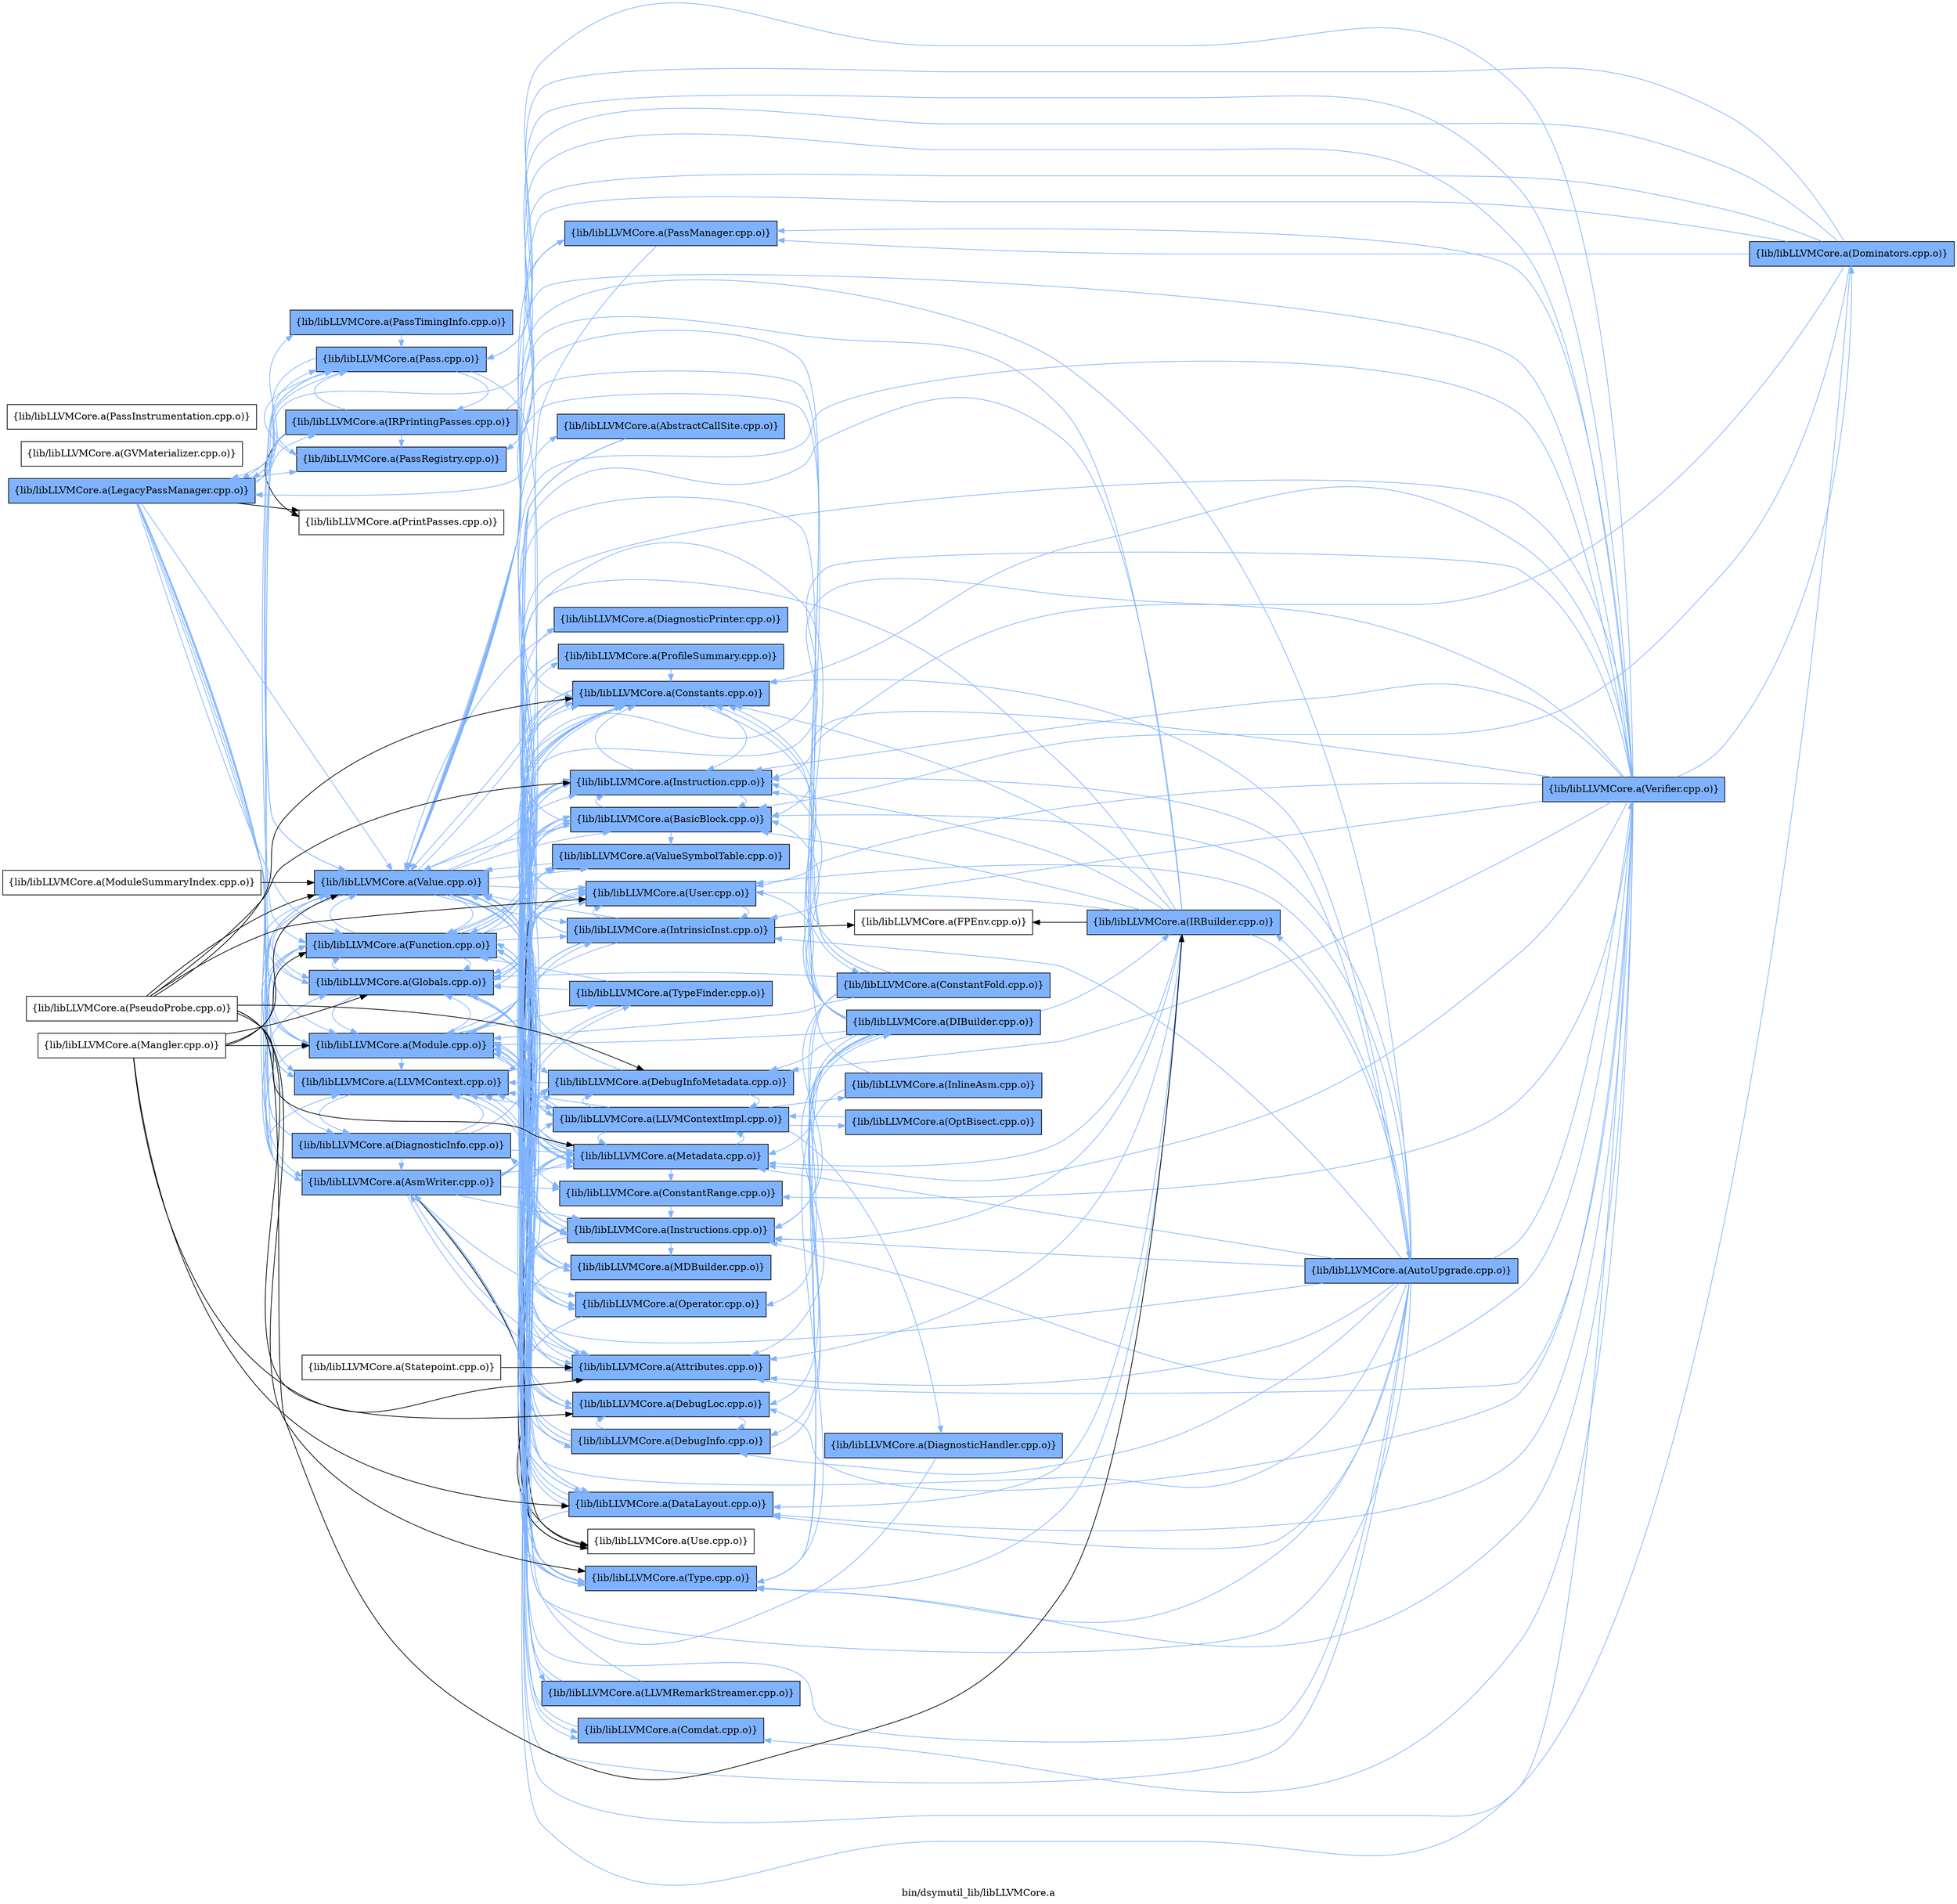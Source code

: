 digraph "bin/dsymutil_lib/libLLVMCore.a" {
	label="bin/dsymutil_lib/libLLVMCore.a";
	rankdir=LR;
	{ rank=same; Node0x562b7e0edd38;  }
	{ rank=same; Node0x562b7e0ecc58; Node0x562b7e0ee378; Node0x562b7e0ea7c8; Node0x562b7e0eca78; Node0x562b7e0f2e28; Node0x562b7e0eb8a8; Node0x562b7e0f1c08; Node0x562b7e0f8828; Node0x562b7e0f6348; Node0x562b7e0f7c48; Node0x562b7e0f7ec8; Node0x562b7e0f1618;  }
	{ rank=same; Node0x562b7e0ebf38; Node0x562b7e0eba88; Node0x562b7e0ea908; Node0x562b7e0ef3b8; Node0x562b7e0eeb98; Node0x562b7e0ed478; Node0x562b7e0f4098; Node0x562b7e0eaa48; Node0x562b7e0eac28; Node0x562b7e0f1898; Node0x562b7e0f7018; Node0x562b7e0f8968; Node0x562b7e0f0178; Node0x562b7e0efea8; Node0x562b7e0efb38; Node0x562b7e0eef58; Node0x562b7e0f41d8; Node0x562b7e0ede28; Node0x562b7e0ee008; Node0x562b7e0f2888; Node0x562b7e0f5268; Node0x562b7e0ebee8; Node0x562b7e0ec118; Node0x562b7e0eced8; Node0x562b7e0f7658; Node0x562b7e0ed6a8;  }
	{ rank=same; Node0x562b7e0ef188; Node0x562b7e0f2c48; Node0x562b7e0f3878; Node0x562b7e0ece88; Node0x562b7e0f9638; Node0x562b7e0edab8;  }
	{ rank=same; Node0x562b7e0ebe98;  }
	{ rank=same; Node0x562b7e0ec208;  }
	{ rank=same; Node0x562b7e0f2b58;  }

	Node0x562b7e0edd38 [shape=record,shape=box,group=1,style=filled,fillcolor="0.600000 0.5 1",label="{lib/libLLVMCore.a(LegacyPassManager.cpp.o)}"];
	Node0x562b7e0edd38 -> Node0x562b7e0ecc58[color="0.600000 0.5 1"];
	Node0x562b7e0edd38 -> Node0x562b7e0ee378[color="0.600000 0.5 1"];
	Node0x562b7e0edd38 -> Node0x562b7e0ea7c8[color="0.600000 0.5 1"];
	Node0x562b7e0edd38 -> Node0x562b7e0eca78[color="0.600000 0.5 1"];
	Node0x562b7e0edd38 -> Node0x562b7e0f2e28[color="0.600000 0.5 1"];
	Node0x562b7e0edd38 -> Node0x562b7e0eb8a8[color="0.600000 0.5 1"];
	Node0x562b7e0edd38 -> Node0x562b7e0f1c08[color="0.600000 0.5 1"];
	Node0x562b7e0edd38 -> Node0x562b7e0f8828[color="0.600000 0.5 1"];
	Node0x562b7e0edd38 -> Node0x562b7e0f6348[color="0.600000 0.5 1"];
	Node0x562b7e0edd38 -> Node0x562b7e0f7c48[color="0.600000 0.5 1"];
	Node0x562b7e0edd38 -> Node0x562b7e0f7ec8;
	Node0x562b7e0edd38 -> Node0x562b7e0f1618[color="0.600000 0.5 1"];
	Node0x562b7e0f1c08 [shape=record,shape=box,group=1,style=filled,fillcolor="0.600000 0.5 1",label="{lib/libLLVMCore.a(Module.cpp.o)}"];
	Node0x562b7e0f1c08 -> Node0x562b7e0ea908[color="0.600000 0.5 1"];
	Node0x562b7e0f1c08 -> Node0x562b7e0eeb98[color="0.600000 0.5 1"];
	Node0x562b7e0f1c08 -> Node0x562b7e0ede28[color="0.600000 0.5 1"];
	Node0x562b7e0f1c08 -> Node0x562b7e0ea7c8[color="0.600000 0.5 1"];
	Node0x562b7e0f1c08 -> Node0x562b7e0eca78[color="0.600000 0.5 1"];
	Node0x562b7e0f1c08 -> Node0x562b7e0eb8a8[color="0.600000 0.5 1"];
	Node0x562b7e0f1c08 -> Node0x562b7e0f1898[color="0.600000 0.5 1"];
	Node0x562b7e0f1c08 -> Node0x562b7e0f7658[color="0.600000 0.5 1"];
	Node0x562b7e0f1c08 -> Node0x562b7e0f8968[color="0.600000 0.5 1"];
	Node0x562b7e0f1c08 -> Node0x562b7e0f0178[color="0.600000 0.5 1"];
	Node0x562b7e0f1c08 -> Node0x562b7e0efb38[color="0.600000 0.5 1"];
	Node0x562b7e0f1c08 -> Node0x562b7e0f1618[color="0.600000 0.5 1"];
	Node0x562b7e0f1c08 -> Node0x562b7e0f2888[color="0.600000 0.5 1"];
	Node0x562b7e0f8828 [shape=record,shape=box,group=1,style=filled,fillcolor="0.600000 0.5 1",label="{lib/libLLVMCore.a(Pass.cpp.o)}"];
	Node0x562b7e0f8828 -> Node0x562b7e0ebf38[color="0.600000 0.5 1"];
	Node0x562b7e0f8828 -> Node0x562b7e0ea7c8[color="0.600000 0.5 1"];
	Node0x562b7e0f8828 -> Node0x562b7e0f2e28[color="0.600000 0.5 1"];
	Node0x562b7e0f8828 -> Node0x562b7e0eb8a8[color="0.600000 0.5 1"];
	Node0x562b7e0f8828 -> Node0x562b7e0edd38[color="0.600000 0.5 1"];
	Node0x562b7e0f8828 -> Node0x562b7e0f6348[color="0.600000 0.5 1"];
	Node0x562b7e0f8828 -> Node0x562b7e0f1618[color="0.600000 0.5 1"];
	Node0x562b7e0f1618 [shape=record,shape=box,group=1,style=filled,fillcolor="0.600000 0.5 1",label="{lib/libLLVMCore.a(Value.cpp.o)}"];
	Node0x562b7e0f1618 -> Node0x562b7e0ebf38[color="0.600000 0.5 1"];
	Node0x562b7e0f1618 -> Node0x562b7e0eba88[color="0.600000 0.5 1"];
	Node0x562b7e0f1618 -> Node0x562b7e0eeb98[color="0.600000 0.5 1"];
	Node0x562b7e0f1618 -> Node0x562b7e0ede28[color="0.600000 0.5 1"];
	Node0x562b7e0f1618 -> Node0x562b7e0ed6a8[color="0.600000 0.5 1"];
	Node0x562b7e0f1618 -> Node0x562b7e0ea7c8[color="0.600000 0.5 1"];
	Node0x562b7e0f1618 -> Node0x562b7e0eca78[color="0.600000 0.5 1"];
	Node0x562b7e0f1618 -> Node0x562b7e0f4098[color="0.600000 0.5 1"];
	Node0x562b7e0f1618 -> Node0x562b7e0eaa48[color="0.600000 0.5 1"];
	Node0x562b7e0f1618 -> Node0x562b7e0eac28[color="0.600000 0.5 1"];
	Node0x562b7e0f1618 -> Node0x562b7e0eb8a8[color="0.600000 0.5 1"];
	Node0x562b7e0f1618 -> Node0x562b7e0ec118[color="0.600000 0.5 1"];
	Node0x562b7e0f1618 -> Node0x562b7e0f1898[color="0.600000 0.5 1"];
	Node0x562b7e0f1618 -> Node0x562b7e0f7018[color="0.600000 0.5 1"];
	Node0x562b7e0f1618 -> Node0x562b7e0f8968[color="0.600000 0.5 1"];
	Node0x562b7e0f1618 -> Node0x562b7e0efea8;
	Node0x562b7e0f1618 -> Node0x562b7e0efb38[color="0.600000 0.5 1"];
	Node0x562b7e0f1618 -> Node0x562b7e0f2888[color="0.600000 0.5 1"];
	Node0x562b7e0ebf38 [shape=record,shape=box,group=1,style=filled,fillcolor="0.600000 0.5 1",label="{lib/libLLVMCore.a(Attributes.cpp.o)}"];
	Node0x562b7e0ebf38 -> Node0x562b7e0ecc58[color="0.600000 0.5 1"];
	Node0x562b7e0ebf38 -> Node0x562b7e0ea7c8[color="0.600000 0.5 1"];
	Node0x562b7e0eeb98 [shape=record,shape=box,group=1,style=filled,fillcolor="0.600000 0.5 1",label="{lib/libLLVMCore.a(Constants.cpp.o)}"];
	Node0x562b7e0eeb98 -> Node0x562b7e0ef188[color="0.600000 0.5 1"];
	Node0x562b7e0eeb98 -> Node0x562b7e0ea7c8[color="0.600000 0.5 1"];
	Node0x562b7e0eeb98 -> Node0x562b7e0eca78[color="0.600000 0.5 1"];
	Node0x562b7e0eeb98 -> Node0x562b7e0f4098[color="0.600000 0.5 1"];
	Node0x562b7e0eeb98 -> Node0x562b7e0eaa48[color="0.600000 0.5 1"];
	Node0x562b7e0eeb98 -> Node0x562b7e0f7018[color="0.600000 0.5 1"];
	Node0x562b7e0eeb98 -> Node0x562b7e0f8968[color="0.600000 0.5 1"];
	Node0x562b7e0eeb98 -> Node0x562b7e0efb38[color="0.600000 0.5 1"];
	Node0x562b7e0eeb98 -> Node0x562b7e0f1618[color="0.600000 0.5 1"];
	Node0x562b7e0ef8b8 [shape=record,shape=box,group=0,label="{lib/libLLVMCore.a(Mangler.cpp.o)}"];
	Node0x562b7e0ef8b8 -> Node0x562b7e0ebf38;
	Node0x562b7e0ef8b8 -> Node0x562b7e0ede28;
	Node0x562b7e0ef8b8 -> Node0x562b7e0ea7c8;
	Node0x562b7e0ef8b8 -> Node0x562b7e0eca78;
	Node0x562b7e0ef8b8 -> Node0x562b7e0f1c08;
	Node0x562b7e0ef8b8 -> Node0x562b7e0f1618;
	Node0x562b7e0f1898 [shape=record,shape=box,group=1,style=filled,fillcolor="0.600000 0.5 1",label="{lib/libLLVMCore.a(Metadata.cpp.o)}"];
	Node0x562b7e0f1898 -> Node0x562b7e0ef3b8[color="0.600000 0.5 1"];
	Node0x562b7e0f1898 -> Node0x562b7e0eeb98[color="0.600000 0.5 1"];
	Node0x562b7e0f1898 -> Node0x562b7e0ed478[color="0.600000 0.5 1"];
	Node0x562b7e0f1898 -> Node0x562b7e0eef58[color="0.600000 0.5 1"];
	Node0x562b7e0f1898 -> Node0x562b7e0eb8a8[color="0.600000 0.5 1"];
	Node0x562b7e0f1898 -> Node0x562b7e0ec118[color="0.600000 0.5 1"];
	Node0x562b7e0f1898 -> Node0x562b7e0ee008[color="0.600000 0.5 1"];
	Node0x562b7e0f1898 -> Node0x562b7e0f1c08[color="0.600000 0.5 1"];
	Node0x562b7e0f1898 -> Node0x562b7e0f8968[color="0.600000 0.5 1"];
	Node0x562b7e0f1898 -> Node0x562b7e0f1618[color="0.600000 0.5 1"];
	Node0x562b7e0ede28 [shape=record,shape=box,group=1,style=filled,fillcolor="0.600000 0.5 1",label="{lib/libLLVMCore.a(DataLayout.cpp.o)}"];
	Node0x562b7e0ede28 -> Node0x562b7e0eca78[color="0.600000 0.5 1"];
	Node0x562b7e0ede28 -> Node0x562b7e0f1c08[color="0.600000 0.5 1"];
	Node0x562b7e0ede28 -> Node0x562b7e0f8968[color="0.600000 0.5 1"];
	Node0x562b7e0ee378 [shape=record,shape=box,group=1,style=filled,fillcolor="0.600000 0.5 1",label="{lib/libLLVMCore.a(DiagnosticInfo.cpp.o)}"];
	Node0x562b7e0ee378 -> Node0x562b7e0ecc58[color="0.600000 0.5 1"];
	Node0x562b7e0ee378 -> Node0x562b7e0eef58[color="0.600000 0.5 1"];
	Node0x562b7e0ee378 -> Node0x562b7e0ea7c8[color="0.600000 0.5 1"];
	Node0x562b7e0ee378 -> Node0x562b7e0f4098[color="0.600000 0.5 1"];
	Node0x562b7e0ee378 -> Node0x562b7e0eb8a8[color="0.600000 0.5 1"];
	Node0x562b7e0ee378 -> Node0x562b7e0f1898[color="0.600000 0.5 1"];
	Node0x562b7e0ee378 -> Node0x562b7e0f1618[color="0.600000 0.5 1"];
	Node0x562b7e0ea7c8 [shape=record,shape=box,group=1,style=filled,fillcolor="0.600000 0.5 1",label="{lib/libLLVMCore.a(Function.cpp.o)}"];
	Node0x562b7e0ea7c8 -> Node0x562b7e0f41d8[color="0.600000 0.5 1"];
	Node0x562b7e0ea7c8 -> Node0x562b7e0ebf38[color="0.600000 0.5 1"];
	Node0x562b7e0ea7c8 -> Node0x562b7e0eba88[color="0.600000 0.5 1"];
	Node0x562b7e0ea7c8 -> Node0x562b7e0eeb98[color="0.600000 0.5 1"];
	Node0x562b7e0ea7c8 -> Node0x562b7e0ede28[color="0.600000 0.5 1"];
	Node0x562b7e0ea7c8 -> Node0x562b7e0eca78[color="0.600000 0.5 1"];
	Node0x562b7e0ea7c8 -> Node0x562b7e0eaa48[color="0.600000 0.5 1"];
	Node0x562b7e0ea7c8 -> Node0x562b7e0eac28[color="0.600000 0.5 1"];
	Node0x562b7e0ea7c8 -> Node0x562b7e0eb8a8[color="0.600000 0.5 1"];
	Node0x562b7e0ea7c8 -> Node0x562b7e0ee008[color="0.600000 0.5 1"];
	Node0x562b7e0ea7c8 -> Node0x562b7e0f1898[color="0.600000 0.5 1"];
	Node0x562b7e0ea7c8 -> Node0x562b7e0f1c08[color="0.600000 0.5 1"];
	Node0x562b7e0ea7c8 -> Node0x562b7e0f8968[color="0.600000 0.5 1"];
	Node0x562b7e0ea7c8 -> Node0x562b7e0efb38[color="0.600000 0.5 1"];
	Node0x562b7e0ea7c8 -> Node0x562b7e0f1618[color="0.600000 0.5 1"];
	Node0x562b7e0ea7c8 -> Node0x562b7e0f2888[color="0.600000 0.5 1"];
	Node0x562b7e0eca78 [shape=record,shape=box,group=1,style=filled,fillcolor="0.600000 0.5 1",label="{lib/libLLVMCore.a(Globals.cpp.o)}"];
	Node0x562b7e0eca78 -> Node0x562b7e0ef3b8[color="0.600000 0.5 1"];
	Node0x562b7e0eca78 -> Node0x562b7e0eeb98[color="0.600000 0.5 1"];
	Node0x562b7e0eca78 -> Node0x562b7e0ea7c8[color="0.600000 0.5 1"];
	Node0x562b7e0eca78 -> Node0x562b7e0f1898[color="0.600000 0.5 1"];
	Node0x562b7e0eca78 -> Node0x562b7e0f1c08[color="0.600000 0.5 1"];
	Node0x562b7e0eca78 -> Node0x562b7e0f8968[color="0.600000 0.5 1"];
	Node0x562b7e0eca78 -> Node0x562b7e0efb38[color="0.600000 0.5 1"];
	Node0x562b7e0eca78 -> Node0x562b7e0f1618[color="0.600000 0.5 1"];
	Node0x562b7e0ebe98 [shape=record,shape=box,group=1,style=filled,fillcolor="0.600000 0.5 1",label="{lib/libLLVMCore.a(IRBuilder.cpp.o)}"];
	Node0x562b7e0ebe98 -> Node0x562b7e0ebf38[color="0.600000 0.5 1"];
	Node0x562b7e0ebe98 -> Node0x562b7e0ec208[color="0.600000 0.5 1"];
	Node0x562b7e0ebe98 -> Node0x562b7e0eba88[color="0.600000 0.5 1"];
	Node0x562b7e0ebe98 -> Node0x562b7e0eeb98[color="0.600000 0.5 1"];
	Node0x562b7e0ebe98 -> Node0x562b7e0ede28[color="0.600000 0.5 1"];
	Node0x562b7e0ebe98 -> Node0x562b7e0ea7c8[color="0.600000 0.5 1"];
	Node0x562b7e0ebe98 -> Node0x562b7e0eca78[color="0.600000 0.5 1"];
	Node0x562b7e0ebe98 -> Node0x562b7e0f2c48;
	Node0x562b7e0ebe98 -> Node0x562b7e0f4098[color="0.600000 0.5 1"];
	Node0x562b7e0ebe98 -> Node0x562b7e0eaa48[color="0.600000 0.5 1"];
	Node0x562b7e0ebe98 -> Node0x562b7e0f1898[color="0.600000 0.5 1"];
	Node0x562b7e0ebe98 -> Node0x562b7e0f8968[color="0.600000 0.5 1"];
	Node0x562b7e0ebe98 -> Node0x562b7e0efb38[color="0.600000 0.5 1"];
	Node0x562b7e0ebe98 -> Node0x562b7e0f1618[color="0.600000 0.5 1"];
	Node0x562b7e0f3878 [shape=record,shape=box,group=1,style=filled,fillcolor="0.600000 0.5 1",label="{lib/libLLVMCore.a(InlineAsm.cpp.o)}"];
	Node0x562b7e0f3878 -> Node0x562b7e0f8968[color="0.600000 0.5 1"];
	Node0x562b7e0f3878 -> Node0x562b7e0f1618[color="0.600000 0.5 1"];
	Node0x562b7e0f4098 [shape=record,shape=box,group=1,style=filled,fillcolor="0.600000 0.5 1",label="{lib/libLLVMCore.a(Instruction.cpp.o)}"];
	Node0x562b7e0f4098 -> Node0x562b7e0ebf38[color="0.600000 0.5 1"];
	Node0x562b7e0f4098 -> Node0x562b7e0eba88[color="0.600000 0.5 1"];
	Node0x562b7e0f4098 -> Node0x562b7e0eeb98[color="0.600000 0.5 1"];
	Node0x562b7e0f4098 -> Node0x562b7e0eaa48[color="0.600000 0.5 1"];
	Node0x562b7e0f4098 -> Node0x562b7e0f1898[color="0.600000 0.5 1"];
	Node0x562b7e0f4098 -> Node0x562b7e0efb38[color="0.600000 0.5 1"];
	Node0x562b7e0f4098 -> Node0x562b7e0f1618[color="0.600000 0.5 1"];
	Node0x562b7e0eaa48 [shape=record,shape=box,group=1,style=filled,fillcolor="0.600000 0.5 1",label="{lib/libLLVMCore.a(Instructions.cpp.o)}"];
	Node0x562b7e0eaa48 -> Node0x562b7e0ebf38[color="0.600000 0.5 1"];
	Node0x562b7e0eaa48 -> Node0x562b7e0eba88[color="0.600000 0.5 1"];
	Node0x562b7e0eaa48 -> Node0x562b7e0eeb98[color="0.600000 0.5 1"];
	Node0x562b7e0eaa48 -> Node0x562b7e0ede28[color="0.600000 0.5 1"];
	Node0x562b7e0eaa48 -> Node0x562b7e0ea7c8[color="0.600000 0.5 1"];
	Node0x562b7e0eaa48 -> Node0x562b7e0f4098[color="0.600000 0.5 1"];
	Node0x562b7e0eaa48 -> Node0x562b7e0ec118[color="0.600000 0.5 1"];
	Node0x562b7e0eaa48 -> Node0x562b7e0ee008[color="0.600000 0.5 1"];
	Node0x562b7e0eaa48 -> Node0x562b7e0f1898[color="0.600000 0.5 1"];
	Node0x562b7e0eaa48 -> Node0x562b7e0f1c08[color="0.600000 0.5 1"];
	Node0x562b7e0eaa48 -> Node0x562b7e0f7018[color="0.600000 0.5 1"];
	Node0x562b7e0eaa48 -> Node0x562b7e0f8968[color="0.600000 0.5 1"];
	Node0x562b7e0eaa48 -> Node0x562b7e0efea8;
	Node0x562b7e0eaa48 -> Node0x562b7e0efb38[color="0.600000 0.5 1"];
	Node0x562b7e0eaa48 -> Node0x562b7e0f1618[color="0.600000 0.5 1"];
	Node0x562b7e0eb8a8 [shape=record,shape=box,group=1,style=filled,fillcolor="0.600000 0.5 1",label="{lib/libLLVMCore.a(LLVMContext.cpp.o)}"];
	Node0x562b7e0eb8a8 -> Node0x562b7e0ee378[color="0.600000 0.5 1"];
	Node0x562b7e0eb8a8 -> Node0x562b7e0ebee8[color="0.600000 0.5 1"];
	Node0x562b7e0eb8a8 -> Node0x562b7e0ec118[color="0.600000 0.5 1"];
	Node0x562b7e0eb8a8 -> Node0x562b7e0eced8[color="0.600000 0.5 1"];
	Node0x562b7e0f8968 [shape=record,shape=box,group=1,style=filled,fillcolor="0.600000 0.5 1",label="{lib/libLLVMCore.a(Type.cpp.o)}"];
	Node0x562b7e0f8968 -> Node0x562b7e0eeb98[color="0.600000 0.5 1"];
	Node0x562b7e0efb38 [shape=record,shape=box,group=1,style=filled,fillcolor="0.600000 0.5 1",label="{lib/libLLVMCore.a(User.cpp.o)}"];
	Node0x562b7e0efb38 -> Node0x562b7e0eac28[color="0.600000 0.5 1"];
	Node0x562b7e0efb38 -> Node0x562b7e0efea8;
	Node0x562b7e0eba88 [shape=record,shape=box,group=1,style=filled,fillcolor="0.600000 0.5 1",label="{lib/libLLVMCore.a(BasicBlock.cpp.o)}"];
	Node0x562b7e0eba88 -> Node0x562b7e0eeb98[color="0.600000 0.5 1"];
	Node0x562b7e0eba88 -> Node0x562b7e0f4098[color="0.600000 0.5 1"];
	Node0x562b7e0eba88 -> Node0x562b7e0eaa48[color="0.600000 0.5 1"];
	Node0x562b7e0eba88 -> Node0x562b7e0f1898[color="0.600000 0.5 1"];
	Node0x562b7e0eba88 -> Node0x562b7e0f8968[color="0.600000 0.5 1"];
	Node0x562b7e0eba88 -> Node0x562b7e0efb38[color="0.600000 0.5 1"];
	Node0x562b7e0eba88 -> Node0x562b7e0f1618[color="0.600000 0.5 1"];
	Node0x562b7e0eba88 -> Node0x562b7e0f2888[color="0.600000 0.5 1"];
	Node0x562b7e0eac28 [shape=record,shape=box,group=1,style=filled,fillcolor="0.600000 0.5 1",label="{lib/libLLVMCore.a(IntrinsicInst.cpp.o)}"];
	Node0x562b7e0eac28 -> Node0x562b7e0eba88[color="0.600000 0.5 1"];
	Node0x562b7e0eac28 -> Node0x562b7e0eeb98[color="0.600000 0.5 1"];
	Node0x562b7e0eac28 -> Node0x562b7e0ede28[color="0.600000 0.5 1"];
	Node0x562b7e0eac28 -> Node0x562b7e0ed478[color="0.600000 0.5 1"];
	Node0x562b7e0eac28 -> Node0x562b7e0f2c48;
	Node0x562b7e0eac28 -> Node0x562b7e0f4098[color="0.600000 0.5 1"];
	Node0x562b7e0eac28 -> Node0x562b7e0eaa48[color="0.600000 0.5 1"];
	Node0x562b7e0eac28 -> Node0x562b7e0f1898[color="0.600000 0.5 1"];
	Node0x562b7e0eac28 -> Node0x562b7e0f1c08[color="0.600000 0.5 1"];
	Node0x562b7e0eac28 -> Node0x562b7e0f8968[color="0.600000 0.5 1"];
	Node0x562b7e0eac28 -> Node0x562b7e0efb38[color="0.600000 0.5 1"];
	Node0x562b7e0eac28 -> Node0x562b7e0f1618[color="0.600000 0.5 1"];
	Node0x562b7e0f7018 [shape=record,shape=box,group=1,style=filled,fillcolor="0.600000 0.5 1",label="{lib/libLLVMCore.a(Operator.cpp.o)}"];
	Node0x562b7e0f7018 -> Node0x562b7e0eeb98[color="0.600000 0.5 1"];
	Node0x562b7e0f7018 -> Node0x562b7e0ede28[color="0.600000 0.5 1"];
	Node0x562b7e0f7018 -> Node0x562b7e0f8968[color="0.600000 0.5 1"];
	Node0x562b7e0ed478 [shape=record,shape=box,group=1,style=filled,fillcolor="0.600000 0.5 1",label="{lib/libLLVMCore.a(DebugInfoMetadata.cpp.o)}"];
	Node0x562b7e0ed478 -> Node0x562b7e0eeb98[color="0.600000 0.5 1"];
	Node0x562b7e0ed478 -> Node0x562b7e0eb8a8[color="0.600000 0.5 1"];
	Node0x562b7e0ed478 -> Node0x562b7e0ec118[color="0.600000 0.5 1"];
	Node0x562b7e0ed478 -> Node0x562b7e0f1898[color="0.600000 0.5 1"];
	Node0x562b7e0ed478 -> Node0x562b7e0f8968[color="0.600000 0.5 1"];
	Node0x562b7e0ef3b8 [shape=record,shape=box,group=1,style=filled,fillcolor="0.600000 0.5 1",label="{lib/libLLVMCore.a(ConstantRange.cpp.o)}"];
	Node0x562b7e0ef3b8 -> Node0x562b7e0eaa48[color="0.600000 0.5 1"];
	Node0x562b7e0f6348 [shape=record,shape=box,group=1,style=filled,fillcolor="0.600000 0.5 1",label="{lib/libLLVMCore.a(PassRegistry.cpp.o)}"];
	Node0x562b7e0f6348 -> Node0x562b7e0f8828[color="0.600000 0.5 1"];
	Node0x562b7e0eef58 [shape=record,shape=box,group=1,style=filled,fillcolor="0.600000 0.5 1",label="{lib/libLLVMCore.a(DebugLoc.cpp.o)}"];
	Node0x562b7e0eef58 -> Node0x562b7e0ed6a8[color="0.600000 0.5 1"];
	Node0x562b7e0eef58 -> Node0x562b7e0ed478[color="0.600000 0.5 1"];
	Node0x562b7e0eef58 -> Node0x562b7e0f1898[color="0.600000 0.5 1"];
	Node0x562b7e0eb448 [shape=record,shape=box,group=1,style=filled,fillcolor="0.600000 0.5 1",label="{lib/libLLVMCore.a(Dominators.cpp.o)}"];
	Node0x562b7e0eb448 -> Node0x562b7e0ecc58[color="0.600000 0.5 1"];
	Node0x562b7e0eb448 -> Node0x562b7e0eba88[color="0.600000 0.5 1"];
	Node0x562b7e0eb448 -> Node0x562b7e0f4098[color="0.600000 0.5 1"];
	Node0x562b7e0eb448 -> Node0x562b7e0edd38[color="0.600000 0.5 1"];
	Node0x562b7e0eb448 -> Node0x562b7e0f8828[color="0.600000 0.5 1"];
	Node0x562b7e0eb448 -> Node0x562b7e0f5268[color="0.600000 0.5 1"];
	Node0x562b7e0eb448 -> Node0x562b7e0f6348[color="0.600000 0.5 1"];
	Node0x562b7e0eb448 -> Node0x562b7e0f1618[color="0.600000 0.5 1"];
	Node0x562b7e0efea8 [shape=record,shape=box,group=0,label="{lib/libLLVMCore.a(Use.cpp.o)}"];
	Node0x562b7e0ecc58 [shape=record,shape=box,group=1,style=filled,fillcolor="0.600000 0.5 1",label="{lib/libLLVMCore.a(AsmWriter.cpp.o)}"];
	Node0x562b7e0ecc58 -> Node0x562b7e0ebf38[color="0.600000 0.5 1"];
	Node0x562b7e0ecc58 -> Node0x562b7e0eba88[color="0.600000 0.5 1"];
	Node0x562b7e0ecc58 -> Node0x562b7e0ea908[color="0.600000 0.5 1"];
	Node0x562b7e0ecc58 -> Node0x562b7e0ef3b8[color="0.600000 0.5 1"];
	Node0x562b7e0ecc58 -> Node0x562b7e0eeb98[color="0.600000 0.5 1"];
	Node0x562b7e0ecc58 -> Node0x562b7e0ed478[color="0.600000 0.5 1"];
	Node0x562b7e0ecc58 -> Node0x562b7e0ea7c8[color="0.600000 0.5 1"];
	Node0x562b7e0ecc58 -> Node0x562b7e0eca78[color="0.600000 0.5 1"];
	Node0x562b7e0ecc58 -> Node0x562b7e0f4098[color="0.600000 0.5 1"];
	Node0x562b7e0ecc58 -> Node0x562b7e0eaa48[color="0.600000 0.5 1"];
	Node0x562b7e0ecc58 -> Node0x562b7e0eac28[color="0.600000 0.5 1"];
	Node0x562b7e0ecc58 -> Node0x562b7e0eb8a8[color="0.600000 0.5 1"];
	Node0x562b7e0ecc58 -> Node0x562b7e0f1898[color="0.600000 0.5 1"];
	Node0x562b7e0ecc58 -> Node0x562b7e0f1c08[color="0.600000 0.5 1"];
	Node0x562b7e0ecc58 -> Node0x562b7e0f7018[color="0.600000 0.5 1"];
	Node0x562b7e0ecc58 -> Node0x562b7e0f8968[color="0.600000 0.5 1"];
	Node0x562b7e0ecc58 -> Node0x562b7e0f0178[color="0.600000 0.5 1"];
	Node0x562b7e0ecc58 -> Node0x562b7e0efea8;
	Node0x562b7e0ecc58 -> Node0x562b7e0efb38[color="0.600000 0.5 1"];
	Node0x562b7e0ecc58 -> Node0x562b7e0f1618[color="0.600000 0.5 1"];
	Node0x562b7e0ea908 [shape=record,shape=box,group=1,style=filled,fillcolor="0.600000 0.5 1",label="{lib/libLLVMCore.a(Comdat.cpp.o)}"];
	Node0x562b7e0ea908 -> Node0x562b7e0f1c08[color="0.600000 0.5 1"];
	Node0x562b7e0f7c48 [shape=record,shape=box,group=1,style=filled,fillcolor="0.600000 0.5 1",label="{lib/libLLVMCore.a(PassTimingInfo.cpp.o)}"];
	Node0x562b7e0f7c48 -> Node0x562b7e0f8828[color="0.600000 0.5 1"];
	Node0x562b7e0ed6a8 [shape=record,shape=box,group=1,style=filled,fillcolor="0.600000 0.5 1",label="{lib/libLLVMCore.a(DebugInfo.cpp.o)}"];
	Node0x562b7e0ed6a8 -> Node0x562b7e0edab8[color="0.600000 0.5 1"];
	Node0x562b7e0ed6a8 -> Node0x562b7e0ed478[color="0.600000 0.5 1"];
	Node0x562b7e0ed6a8 -> Node0x562b7e0eef58[color="0.600000 0.5 1"];
	Node0x562b7e0ed6a8 -> Node0x562b7e0ea7c8[color="0.600000 0.5 1"];
	Node0x562b7e0ed6a8 -> Node0x562b7e0f4098[color="0.600000 0.5 1"];
	Node0x562b7e0ed6a8 -> Node0x562b7e0f1898[color="0.600000 0.5 1"];
	Node0x562b7e0ed6a8 -> Node0x562b7e0f1c08[color="0.600000 0.5 1"];
	Node0x562b7e0ed6a8 -> Node0x562b7e0f1618[color="0.600000 0.5 1"];
	Node0x562b7e0f7ec8 [shape=record,shape=box,group=0,label="{lib/libLLVMCore.a(PrintPasses.cpp.o)}"];
	Node0x562b7e0f2e28 [shape=record,shape=box,group=1,style=filled,fillcolor="0.600000 0.5 1",label="{lib/libLLVMCore.a(IRPrintingPasses.cpp.o)}"];
	Node0x562b7e0f2e28 -> Node0x562b7e0ecc58[color="0.600000 0.5 1"];
	Node0x562b7e0f2e28 -> Node0x562b7e0edd38[color="0.600000 0.5 1"];
	Node0x562b7e0f2e28 -> Node0x562b7e0f8828[color="0.600000 0.5 1"];
	Node0x562b7e0f2e28 -> Node0x562b7e0f5268[color="0.600000 0.5 1"];
	Node0x562b7e0f2e28 -> Node0x562b7e0f6348[color="0.600000 0.5 1"];
	Node0x562b7e0f2e28 -> Node0x562b7e0f7ec8;
	Node0x562b7e0f2e28 -> Node0x562b7e0f1618[color="0.600000 0.5 1"];
	Node0x562b7e0f2b58 [shape=record,shape=box,group=1,style=filled,fillcolor="0.600000 0.5 1",label="{lib/libLLVMCore.a(Verifier.cpp.o)}"];
	Node0x562b7e0f2b58 -> Node0x562b7e0ecc58[color="0.600000 0.5 1"];
	Node0x562b7e0f2b58 -> Node0x562b7e0ebf38[color="0.600000 0.5 1"];
	Node0x562b7e0f2b58 -> Node0x562b7e0eba88[color="0.600000 0.5 1"];
	Node0x562b7e0f2b58 -> Node0x562b7e0ea908[color="0.600000 0.5 1"];
	Node0x562b7e0f2b58 -> Node0x562b7e0ef3b8[color="0.600000 0.5 1"];
	Node0x562b7e0f2b58 -> Node0x562b7e0eeb98[color="0.600000 0.5 1"];
	Node0x562b7e0f2b58 -> Node0x562b7e0ede28[color="0.600000 0.5 1"];
	Node0x562b7e0f2b58 -> Node0x562b7e0ed478[color="0.600000 0.5 1"];
	Node0x562b7e0f2b58 -> Node0x562b7e0eef58[color="0.600000 0.5 1"];
	Node0x562b7e0f2b58 -> Node0x562b7e0eb448[color="0.600000 0.5 1"];
	Node0x562b7e0f2b58 -> Node0x562b7e0ea7c8[color="0.600000 0.5 1"];
	Node0x562b7e0f2b58 -> Node0x562b7e0eca78[color="0.600000 0.5 1"];
	Node0x562b7e0f2b58 -> Node0x562b7e0f4098[color="0.600000 0.5 1"];
	Node0x562b7e0f2b58 -> Node0x562b7e0eaa48[color="0.600000 0.5 1"];
	Node0x562b7e0f2b58 -> Node0x562b7e0eac28[color="0.600000 0.5 1"];
	Node0x562b7e0f2b58 -> Node0x562b7e0eb8a8[color="0.600000 0.5 1"];
	Node0x562b7e0f2b58 -> Node0x562b7e0edd38[color="0.600000 0.5 1"];
	Node0x562b7e0f2b58 -> Node0x562b7e0f1898[color="0.600000 0.5 1"];
	Node0x562b7e0f2b58 -> Node0x562b7e0f1c08[color="0.600000 0.5 1"];
	Node0x562b7e0f2b58 -> Node0x562b7e0f8828[color="0.600000 0.5 1"];
	Node0x562b7e0f2b58 -> Node0x562b7e0f5268[color="0.600000 0.5 1"];
	Node0x562b7e0f2b58 -> Node0x562b7e0f6348[color="0.600000 0.5 1"];
	Node0x562b7e0f2b58 -> Node0x562b7e0f8968[color="0.600000 0.5 1"];
	Node0x562b7e0f2b58 -> Node0x562b7e0efb38[color="0.600000 0.5 1"];
	Node0x562b7e0f2b58 -> Node0x562b7e0f1618[color="0.600000 0.5 1"];
	Node0x562b7e0ee008 [shape=record,shape=box,group=1,style=filled,fillcolor="0.600000 0.5 1",label="{lib/libLLVMCore.a(MDBuilder.cpp.o)}"];
	Node0x562b7e0ee008 -> Node0x562b7e0eeb98[color="0.600000 0.5 1"];
	Node0x562b7e0ee008 -> Node0x562b7e0f1898[color="0.600000 0.5 1"];
	Node0x562b7e0ee008 -> Node0x562b7e0f8968[color="0.600000 0.5 1"];
	Node0x562b7e0ee008 -> Node0x562b7e0f1618[color="0.600000 0.5 1"];
	Node0x562b7e0f5268 [shape=record,shape=box,group=1,style=filled,fillcolor="0.600000 0.5 1",label="{lib/libLLVMCore.a(PassManager.cpp.o)}"];
	Node0x562b7e0f5268 -> Node0x562b7e0eca78[color="0.600000 0.5 1"];
	Node0x562b7e0f5268 -> Node0x562b7e0f1618[color="0.600000 0.5 1"];
	Node0x562b7e0edab8 [shape=record,shape=box,group=1,style=filled,fillcolor="0.600000 0.5 1",label="{lib/libLLVMCore.a(DIBuilder.cpp.o)}"];
	Node0x562b7e0edab8 -> Node0x562b7e0ebf38[color="0.600000 0.5 1"];
	Node0x562b7e0edab8 -> Node0x562b7e0eba88[color="0.600000 0.5 1"];
	Node0x562b7e0edab8 -> Node0x562b7e0eeb98[color="0.600000 0.5 1"];
	Node0x562b7e0edab8 -> Node0x562b7e0ed6a8[color="0.600000 0.5 1"];
	Node0x562b7e0edab8 -> Node0x562b7e0ed478[color="0.600000 0.5 1"];
	Node0x562b7e0edab8 -> Node0x562b7e0eef58[color="0.600000 0.5 1"];
	Node0x562b7e0edab8 -> Node0x562b7e0ea7c8[color="0.600000 0.5 1"];
	Node0x562b7e0edab8 -> Node0x562b7e0ebe98[color="0.600000 0.5 1"];
	Node0x562b7e0edab8 -> Node0x562b7e0f4098[color="0.600000 0.5 1"];
	Node0x562b7e0edab8 -> Node0x562b7e0eaa48[color="0.600000 0.5 1"];
	Node0x562b7e0edab8 -> Node0x562b7e0f1898[color="0.600000 0.5 1"];
	Node0x562b7e0edab8 -> Node0x562b7e0f1c08[color="0.600000 0.5 1"];
	Node0x562b7e0edab8 -> Node0x562b7e0f8968[color="0.600000 0.5 1"];
	Node0x562b7e0edab8 -> Node0x562b7e0efb38[color="0.600000 0.5 1"];
	Node0x562b7e0edab8 -> Node0x562b7e0f1618[color="0.600000 0.5 1"];
	Node0x562b7e0f8698 [shape=record,shape=box,group=0,label="{lib/libLLVMCore.a(Statepoint.cpp.o)}"];
	Node0x562b7e0f8698 -> Node0x562b7e0ebf38;
	Node0x562b7e0f8f58 [shape=record,shape=box,group=0,label="{lib/libLLVMCore.a(PseudoProbe.cpp.o)}"];
	Node0x562b7e0f8f58 -> Node0x562b7e0eeb98;
	Node0x562b7e0f8f58 -> Node0x562b7e0ed478;
	Node0x562b7e0f8f58 -> Node0x562b7e0eef58;
	Node0x562b7e0f8f58 -> Node0x562b7e0ebe98;
	Node0x562b7e0f8f58 -> Node0x562b7e0f4098;
	Node0x562b7e0f8f58 -> Node0x562b7e0f1898;
	Node0x562b7e0f8f58 -> Node0x562b7e0f8968;
	Node0x562b7e0f8f58 -> Node0x562b7e0efb38;
	Node0x562b7e0f8f58 -> Node0x562b7e0f1618;
	Node0x562b7e0f41d8 [shape=record,shape=box,group=1,style=filled,fillcolor="0.600000 0.5 1",label="{lib/libLLVMCore.a(AbstractCallSite.cpp.o)}"];
	Node0x562b7e0f41d8 -> Node0x562b7e0eeb98[color="0.600000 0.5 1"];
	Node0x562b7e0f41d8 -> Node0x562b7e0eaa48[color="0.600000 0.5 1"];
	Node0x562b7e0f41d8 -> Node0x562b7e0f1898[color="0.600000 0.5 1"];
	Node0x562b7e0f41d8 -> Node0x562b7e0efb38[color="0.600000 0.5 1"];
	Node0x562b7e0ef188 [shape=record,shape=box,group=1,style=filled,fillcolor="0.600000 0.5 1",label="{lib/libLLVMCore.a(ConstantFold.cpp.o)}"];
	Node0x562b7e0ef188 -> Node0x562b7e0eeb98[color="0.600000 0.5 1"];
	Node0x562b7e0ef188 -> Node0x562b7e0ea7c8[color="0.600000 0.5 1"];
	Node0x562b7e0ef188 -> Node0x562b7e0eca78[color="0.600000 0.5 1"];
	Node0x562b7e0ef188 -> Node0x562b7e0eaa48[color="0.600000 0.5 1"];
	Node0x562b7e0ef188 -> Node0x562b7e0f1c08[color="0.600000 0.5 1"];
	Node0x562b7e0ef188 -> Node0x562b7e0f7018[color="0.600000 0.5 1"];
	Node0x562b7e0ef188 -> Node0x562b7e0f8968[color="0.600000 0.5 1"];
	Node0x562b7e0ef188 -> Node0x562b7e0f1618[color="0.600000 0.5 1"];
	Node0x562b7e0f7658 [shape=record,shape=box,group=1,style=filled,fillcolor="0.600000 0.5 1",label="{lib/libLLVMCore.a(ProfileSummary.cpp.o)}"];
	Node0x562b7e0f7658 -> Node0x562b7e0eeb98[color="0.600000 0.5 1"];
	Node0x562b7e0f7658 -> Node0x562b7e0f1898[color="0.600000 0.5 1"];
	Node0x562b7e0f7658 -> Node0x562b7e0f8968[color="0.600000 0.5 1"];
	Node0x562b7e0ec208 [shape=record,shape=box,group=1,style=filled,fillcolor="0.600000 0.5 1",label="{lib/libLLVMCore.a(AutoUpgrade.cpp.o)}"];
	Node0x562b7e0ec208 -> Node0x562b7e0ebf38[color="0.600000 0.5 1"];
	Node0x562b7e0ec208 -> Node0x562b7e0eba88[color="0.600000 0.5 1"];
	Node0x562b7e0ec208 -> Node0x562b7e0eeb98[color="0.600000 0.5 1"];
	Node0x562b7e0ec208 -> Node0x562b7e0ede28[color="0.600000 0.5 1"];
	Node0x562b7e0ec208 -> Node0x562b7e0ed6a8[color="0.600000 0.5 1"];
	Node0x562b7e0ec208 -> Node0x562b7e0ee378[color="0.600000 0.5 1"];
	Node0x562b7e0ec208 -> Node0x562b7e0ea7c8[color="0.600000 0.5 1"];
	Node0x562b7e0ec208 -> Node0x562b7e0eca78[color="0.600000 0.5 1"];
	Node0x562b7e0ec208 -> Node0x562b7e0ebe98[color="0.600000 0.5 1"];
	Node0x562b7e0ec208 -> Node0x562b7e0f4098[color="0.600000 0.5 1"];
	Node0x562b7e0ec208 -> Node0x562b7e0eaa48[color="0.600000 0.5 1"];
	Node0x562b7e0ec208 -> Node0x562b7e0eac28[color="0.600000 0.5 1"];
	Node0x562b7e0ec208 -> Node0x562b7e0eb8a8[color="0.600000 0.5 1"];
	Node0x562b7e0ec208 -> Node0x562b7e0f1898[color="0.600000 0.5 1"];
	Node0x562b7e0ec208 -> Node0x562b7e0f1c08[color="0.600000 0.5 1"];
	Node0x562b7e0ec208 -> Node0x562b7e0f8968[color="0.600000 0.5 1"];
	Node0x562b7e0ec208 -> Node0x562b7e0efb38[color="0.600000 0.5 1"];
	Node0x562b7e0ec208 -> Node0x562b7e0f1618[color="0.600000 0.5 1"];
	Node0x562b7e0ec208 -> Node0x562b7e0f2b58[color="0.600000 0.5 1"];
	Node0x562b7e0eae58 [shape=record,shape=box,group=0,label="{lib/libLLVMCore.a(GVMaterializer.cpp.o)}"];
	Node0x562b7e0f0178 [shape=record,shape=box,group=1,style=filled,fillcolor="0.600000 0.5 1",label="{lib/libLLVMCore.a(TypeFinder.cpp.o)}"];
	Node0x562b7e0f0178 -> Node0x562b7e0ea7c8[color="0.600000 0.5 1"];
	Node0x562b7e0f0178 -> Node0x562b7e0eca78[color="0.600000 0.5 1"];
	Node0x562b7e0f0178 -> Node0x562b7e0f1898[color="0.600000 0.5 1"];
	Node0x562b7e0f2888 [shape=record,shape=box,group=1,style=filled,fillcolor="0.600000 0.5 1",label="{lib/libLLVMCore.a(ValueSymbolTable.cpp.o)}"];
	Node0x562b7e0f2888 -> Node0x562b7e0f1618[color="0.600000 0.5 1"];
	Node0x562b7e0ec118 [shape=record,shape=box,group=1,style=filled,fillcolor="0.600000 0.5 1",label="{lib/libLLVMCore.a(LLVMContextImpl.cpp.o)}"];
	Node0x562b7e0ec118 -> Node0x562b7e0eeb98[color="0.600000 0.5 1"];
	Node0x562b7e0ec118 -> Node0x562b7e0ed478[color="0.600000 0.5 1"];
	Node0x562b7e0ec118 -> Node0x562b7e0f3878[color="0.600000 0.5 1"];
	Node0x562b7e0ec118 -> Node0x562b7e0eb8a8[color="0.600000 0.5 1"];
	Node0x562b7e0ec118 -> Node0x562b7e0ece88[color="0.600000 0.5 1"];
	Node0x562b7e0ec118 -> Node0x562b7e0f1898[color="0.600000 0.5 1"];
	Node0x562b7e0ec118 -> Node0x562b7e0f1c08[color="0.600000 0.5 1"];
	Node0x562b7e0ec118 -> Node0x562b7e0f9638[color="0.600000 0.5 1"];
	Node0x562b7e0ec118 -> Node0x562b7e0efb38[color="0.600000 0.5 1"];
	Node0x562b7e0ec118 -> Node0x562b7e0f1618[color="0.600000 0.5 1"];
	Node0x562b7e0f2c48 [shape=record,shape=box,group=0,label="{lib/libLLVMCore.a(FPEnv.cpp.o)}"];
	Node0x562b7e0ebee8 [shape=record,shape=box,group=1,style=filled,fillcolor="0.600000 0.5 1",label="{lib/libLLVMCore.a(DiagnosticPrinter.cpp.o)}"];
	Node0x562b7e0ebee8 -> Node0x562b7e0f1618[color="0.600000 0.5 1"];
	Node0x562b7e0eced8 [shape=record,shape=box,group=1,style=filled,fillcolor="0.600000 0.5 1",label="{lib/libLLVMCore.a(LLVMRemarkStreamer.cpp.o)}"];
	Node0x562b7e0eced8 -> Node0x562b7e0ee378[color="0.600000 0.5 1"];
	Node0x562b7e0eced8 -> Node0x562b7e0eb8a8[color="0.600000 0.5 1"];
	Node0x562b7e0eced8 -> Node0x562b7e0f1618[color="0.600000 0.5 1"];
	Node0x562b7e0ece88 [shape=record,shape=box,group=1,style=filled,fillcolor="0.600000 0.5 1",label="{lib/libLLVMCore.a(DiagnosticHandler.cpp.o)}"];
	Node0x562b7e0ece88 -> Node0x562b7e0eb8a8[color="0.600000 0.5 1"];
	Node0x562b7e0f9638 [shape=record,shape=box,group=1,style=filled,fillcolor="0.600000 0.5 1",label="{lib/libLLVMCore.a(OptBisect.cpp.o)}"];
	Node0x562b7e0f9638 -> Node0x562b7e0ec118[color="0.600000 0.5 1"];
	Node0x562b7e0f8008 [shape=record,shape=box,group=0,label="{lib/libLLVMCore.a(ModuleSummaryIndex.cpp.o)}"];
	Node0x562b7e0f8008 -> Node0x562b7e0f1618;
	Node0x562b7e0f85a8 [shape=record,shape=box,group=0,label="{lib/libLLVMCore.a(PassInstrumentation.cpp.o)}"];
}
